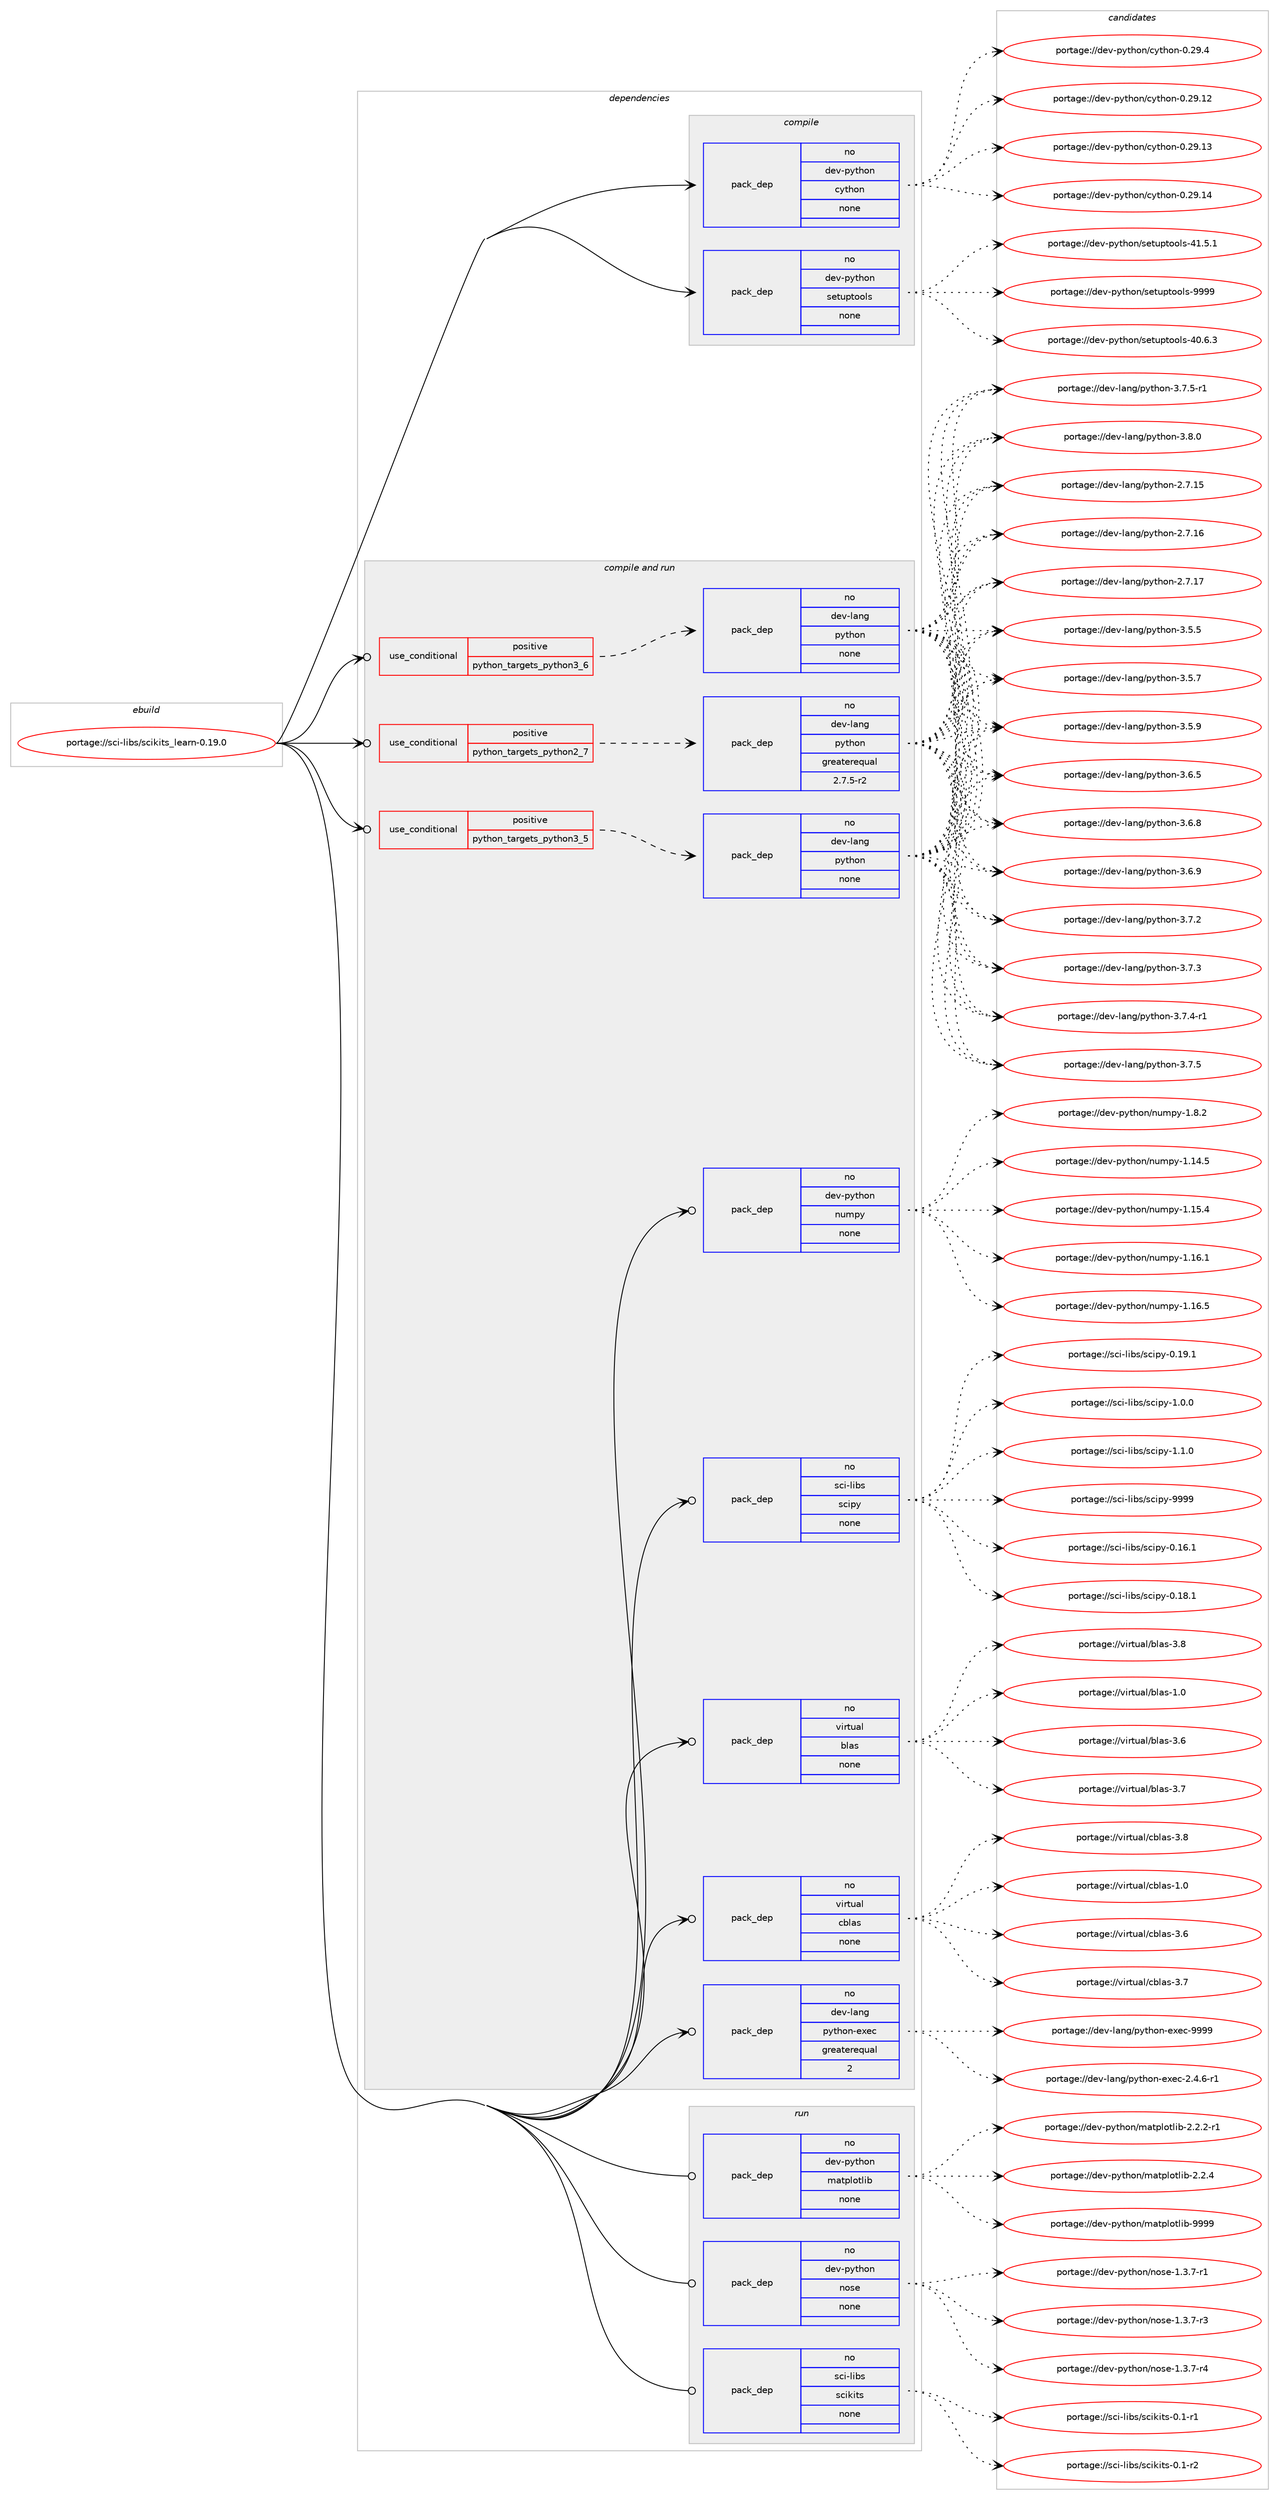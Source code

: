 digraph prolog {

# *************
# Graph options
# *************

newrank=true;
concentrate=true;
compound=true;
graph [rankdir=LR,fontname=Helvetica,fontsize=10,ranksep=1.5];#, ranksep=2.5, nodesep=0.2];
edge  [arrowhead=vee];
node  [fontname=Helvetica,fontsize=10];

# **********
# The ebuild
# **********

subgraph cluster_leftcol {
color=gray;
rank=same;
label=<<i>ebuild</i>>;
id [label="portage://sci-libs/scikits_learn-0.19.0", color=red, width=4, href="../sci-libs/scikits_learn-0.19.0.svg"];
}

# ****************
# The dependencies
# ****************

subgraph cluster_midcol {
color=gray;
label=<<i>dependencies</i>>;
subgraph cluster_compile {
fillcolor="#eeeeee";
style=filled;
label=<<i>compile</i>>;
subgraph pack288613 {
dependency392452 [label=<<TABLE BORDER="0" CELLBORDER="1" CELLSPACING="0" CELLPADDING="4" WIDTH="220"><TR><TD ROWSPAN="6" CELLPADDING="30">pack_dep</TD></TR><TR><TD WIDTH="110">no</TD></TR><TR><TD>dev-python</TD></TR><TR><TD>cython</TD></TR><TR><TD>none</TD></TR><TR><TD></TD></TR></TABLE>>, shape=none, color=blue];
}
id:e -> dependency392452:w [weight=20,style="solid",arrowhead="vee"];
subgraph pack288614 {
dependency392453 [label=<<TABLE BORDER="0" CELLBORDER="1" CELLSPACING="0" CELLPADDING="4" WIDTH="220"><TR><TD ROWSPAN="6" CELLPADDING="30">pack_dep</TD></TR><TR><TD WIDTH="110">no</TD></TR><TR><TD>dev-python</TD></TR><TR><TD>setuptools</TD></TR><TR><TD>none</TD></TR><TR><TD></TD></TR></TABLE>>, shape=none, color=blue];
}
id:e -> dependency392453:w [weight=20,style="solid",arrowhead="vee"];
}
subgraph cluster_compileandrun {
fillcolor="#eeeeee";
style=filled;
label=<<i>compile and run</i>>;
subgraph cond97166 {
dependency392454 [label=<<TABLE BORDER="0" CELLBORDER="1" CELLSPACING="0" CELLPADDING="4"><TR><TD ROWSPAN="3" CELLPADDING="10">use_conditional</TD></TR><TR><TD>positive</TD></TR><TR><TD>python_targets_python2_7</TD></TR></TABLE>>, shape=none, color=red];
subgraph pack288615 {
dependency392455 [label=<<TABLE BORDER="0" CELLBORDER="1" CELLSPACING="0" CELLPADDING="4" WIDTH="220"><TR><TD ROWSPAN="6" CELLPADDING="30">pack_dep</TD></TR><TR><TD WIDTH="110">no</TD></TR><TR><TD>dev-lang</TD></TR><TR><TD>python</TD></TR><TR><TD>greaterequal</TD></TR><TR><TD>2.7.5-r2</TD></TR></TABLE>>, shape=none, color=blue];
}
dependency392454:e -> dependency392455:w [weight=20,style="dashed",arrowhead="vee"];
}
id:e -> dependency392454:w [weight=20,style="solid",arrowhead="odotvee"];
subgraph cond97167 {
dependency392456 [label=<<TABLE BORDER="0" CELLBORDER="1" CELLSPACING="0" CELLPADDING="4"><TR><TD ROWSPAN="3" CELLPADDING="10">use_conditional</TD></TR><TR><TD>positive</TD></TR><TR><TD>python_targets_python3_5</TD></TR></TABLE>>, shape=none, color=red];
subgraph pack288616 {
dependency392457 [label=<<TABLE BORDER="0" CELLBORDER="1" CELLSPACING="0" CELLPADDING="4" WIDTH="220"><TR><TD ROWSPAN="6" CELLPADDING="30">pack_dep</TD></TR><TR><TD WIDTH="110">no</TD></TR><TR><TD>dev-lang</TD></TR><TR><TD>python</TD></TR><TR><TD>none</TD></TR><TR><TD></TD></TR></TABLE>>, shape=none, color=blue];
}
dependency392456:e -> dependency392457:w [weight=20,style="dashed",arrowhead="vee"];
}
id:e -> dependency392456:w [weight=20,style="solid",arrowhead="odotvee"];
subgraph cond97168 {
dependency392458 [label=<<TABLE BORDER="0" CELLBORDER="1" CELLSPACING="0" CELLPADDING="4"><TR><TD ROWSPAN="3" CELLPADDING="10">use_conditional</TD></TR><TR><TD>positive</TD></TR><TR><TD>python_targets_python3_6</TD></TR></TABLE>>, shape=none, color=red];
subgraph pack288617 {
dependency392459 [label=<<TABLE BORDER="0" CELLBORDER="1" CELLSPACING="0" CELLPADDING="4" WIDTH="220"><TR><TD ROWSPAN="6" CELLPADDING="30">pack_dep</TD></TR><TR><TD WIDTH="110">no</TD></TR><TR><TD>dev-lang</TD></TR><TR><TD>python</TD></TR><TR><TD>none</TD></TR><TR><TD></TD></TR></TABLE>>, shape=none, color=blue];
}
dependency392458:e -> dependency392459:w [weight=20,style="dashed",arrowhead="vee"];
}
id:e -> dependency392458:w [weight=20,style="solid",arrowhead="odotvee"];
subgraph pack288618 {
dependency392460 [label=<<TABLE BORDER="0" CELLBORDER="1" CELLSPACING="0" CELLPADDING="4" WIDTH="220"><TR><TD ROWSPAN="6" CELLPADDING="30">pack_dep</TD></TR><TR><TD WIDTH="110">no</TD></TR><TR><TD>dev-lang</TD></TR><TR><TD>python-exec</TD></TR><TR><TD>greaterequal</TD></TR><TR><TD>2</TD></TR></TABLE>>, shape=none, color=blue];
}
id:e -> dependency392460:w [weight=20,style="solid",arrowhead="odotvee"];
subgraph pack288619 {
dependency392461 [label=<<TABLE BORDER="0" CELLBORDER="1" CELLSPACING="0" CELLPADDING="4" WIDTH="220"><TR><TD ROWSPAN="6" CELLPADDING="30">pack_dep</TD></TR><TR><TD WIDTH="110">no</TD></TR><TR><TD>dev-python</TD></TR><TR><TD>numpy</TD></TR><TR><TD>none</TD></TR><TR><TD></TD></TR></TABLE>>, shape=none, color=blue];
}
id:e -> dependency392461:w [weight=20,style="solid",arrowhead="odotvee"];
subgraph pack288620 {
dependency392462 [label=<<TABLE BORDER="0" CELLBORDER="1" CELLSPACING="0" CELLPADDING="4" WIDTH="220"><TR><TD ROWSPAN="6" CELLPADDING="30">pack_dep</TD></TR><TR><TD WIDTH="110">no</TD></TR><TR><TD>sci-libs</TD></TR><TR><TD>scipy</TD></TR><TR><TD>none</TD></TR><TR><TD></TD></TR></TABLE>>, shape=none, color=blue];
}
id:e -> dependency392462:w [weight=20,style="solid",arrowhead="odotvee"];
subgraph pack288621 {
dependency392463 [label=<<TABLE BORDER="0" CELLBORDER="1" CELLSPACING="0" CELLPADDING="4" WIDTH="220"><TR><TD ROWSPAN="6" CELLPADDING="30">pack_dep</TD></TR><TR><TD WIDTH="110">no</TD></TR><TR><TD>virtual</TD></TR><TR><TD>blas</TD></TR><TR><TD>none</TD></TR><TR><TD></TD></TR></TABLE>>, shape=none, color=blue];
}
id:e -> dependency392463:w [weight=20,style="solid",arrowhead="odotvee"];
subgraph pack288622 {
dependency392464 [label=<<TABLE BORDER="0" CELLBORDER="1" CELLSPACING="0" CELLPADDING="4" WIDTH="220"><TR><TD ROWSPAN="6" CELLPADDING="30">pack_dep</TD></TR><TR><TD WIDTH="110">no</TD></TR><TR><TD>virtual</TD></TR><TR><TD>cblas</TD></TR><TR><TD>none</TD></TR><TR><TD></TD></TR></TABLE>>, shape=none, color=blue];
}
id:e -> dependency392464:w [weight=20,style="solid",arrowhead="odotvee"];
}
subgraph cluster_run {
fillcolor="#eeeeee";
style=filled;
label=<<i>run</i>>;
subgraph pack288623 {
dependency392465 [label=<<TABLE BORDER="0" CELLBORDER="1" CELLSPACING="0" CELLPADDING="4" WIDTH="220"><TR><TD ROWSPAN="6" CELLPADDING="30">pack_dep</TD></TR><TR><TD WIDTH="110">no</TD></TR><TR><TD>dev-python</TD></TR><TR><TD>matplotlib</TD></TR><TR><TD>none</TD></TR><TR><TD></TD></TR></TABLE>>, shape=none, color=blue];
}
id:e -> dependency392465:w [weight=20,style="solid",arrowhead="odot"];
subgraph pack288624 {
dependency392466 [label=<<TABLE BORDER="0" CELLBORDER="1" CELLSPACING="0" CELLPADDING="4" WIDTH="220"><TR><TD ROWSPAN="6" CELLPADDING="30">pack_dep</TD></TR><TR><TD WIDTH="110">no</TD></TR><TR><TD>dev-python</TD></TR><TR><TD>nose</TD></TR><TR><TD>none</TD></TR><TR><TD></TD></TR></TABLE>>, shape=none, color=blue];
}
id:e -> dependency392466:w [weight=20,style="solid",arrowhead="odot"];
subgraph pack288625 {
dependency392467 [label=<<TABLE BORDER="0" CELLBORDER="1" CELLSPACING="0" CELLPADDING="4" WIDTH="220"><TR><TD ROWSPAN="6" CELLPADDING="30">pack_dep</TD></TR><TR><TD WIDTH="110">no</TD></TR><TR><TD>sci-libs</TD></TR><TR><TD>scikits</TD></TR><TR><TD>none</TD></TR><TR><TD></TD></TR></TABLE>>, shape=none, color=blue];
}
id:e -> dependency392467:w [weight=20,style="solid",arrowhead="odot"];
}
}

# **************
# The candidates
# **************

subgraph cluster_choices {
rank=same;
color=gray;
label=<<i>candidates</i>>;

subgraph choice288613 {
color=black;
nodesep=1;
choiceportage1001011184511212111610411111047991211161041111104548465057464950 [label="portage://dev-python/cython-0.29.12", color=red, width=4,href="../dev-python/cython-0.29.12.svg"];
choiceportage1001011184511212111610411111047991211161041111104548465057464951 [label="portage://dev-python/cython-0.29.13", color=red, width=4,href="../dev-python/cython-0.29.13.svg"];
choiceportage1001011184511212111610411111047991211161041111104548465057464952 [label="portage://dev-python/cython-0.29.14", color=red, width=4,href="../dev-python/cython-0.29.14.svg"];
choiceportage10010111845112121116104111110479912111610411111045484650574652 [label="portage://dev-python/cython-0.29.4", color=red, width=4,href="../dev-python/cython-0.29.4.svg"];
dependency392452:e -> choiceportage1001011184511212111610411111047991211161041111104548465057464950:w [style=dotted,weight="100"];
dependency392452:e -> choiceportage1001011184511212111610411111047991211161041111104548465057464951:w [style=dotted,weight="100"];
dependency392452:e -> choiceportage1001011184511212111610411111047991211161041111104548465057464952:w [style=dotted,weight="100"];
dependency392452:e -> choiceportage10010111845112121116104111110479912111610411111045484650574652:w [style=dotted,weight="100"];
}
subgraph choice288614 {
color=black;
nodesep=1;
choiceportage100101118451121211161041111104711510111611711211611111110811545524846544651 [label="portage://dev-python/setuptools-40.6.3", color=red, width=4,href="../dev-python/setuptools-40.6.3.svg"];
choiceportage100101118451121211161041111104711510111611711211611111110811545524946534649 [label="portage://dev-python/setuptools-41.5.1", color=red, width=4,href="../dev-python/setuptools-41.5.1.svg"];
choiceportage10010111845112121116104111110471151011161171121161111111081154557575757 [label="portage://dev-python/setuptools-9999", color=red, width=4,href="../dev-python/setuptools-9999.svg"];
dependency392453:e -> choiceportage100101118451121211161041111104711510111611711211611111110811545524846544651:w [style=dotted,weight="100"];
dependency392453:e -> choiceportage100101118451121211161041111104711510111611711211611111110811545524946534649:w [style=dotted,weight="100"];
dependency392453:e -> choiceportage10010111845112121116104111110471151011161171121161111111081154557575757:w [style=dotted,weight="100"];
}
subgraph choice288615 {
color=black;
nodesep=1;
choiceportage10010111845108971101034711212111610411111045504655464953 [label="portage://dev-lang/python-2.7.15", color=red, width=4,href="../dev-lang/python-2.7.15.svg"];
choiceportage10010111845108971101034711212111610411111045504655464954 [label="portage://dev-lang/python-2.7.16", color=red, width=4,href="../dev-lang/python-2.7.16.svg"];
choiceportage10010111845108971101034711212111610411111045504655464955 [label="portage://dev-lang/python-2.7.17", color=red, width=4,href="../dev-lang/python-2.7.17.svg"];
choiceportage100101118451089711010347112121116104111110455146534653 [label="portage://dev-lang/python-3.5.5", color=red, width=4,href="../dev-lang/python-3.5.5.svg"];
choiceportage100101118451089711010347112121116104111110455146534655 [label="portage://dev-lang/python-3.5.7", color=red, width=4,href="../dev-lang/python-3.5.7.svg"];
choiceportage100101118451089711010347112121116104111110455146534657 [label="portage://dev-lang/python-3.5.9", color=red, width=4,href="../dev-lang/python-3.5.9.svg"];
choiceportage100101118451089711010347112121116104111110455146544653 [label="portage://dev-lang/python-3.6.5", color=red, width=4,href="../dev-lang/python-3.6.5.svg"];
choiceportage100101118451089711010347112121116104111110455146544656 [label="portage://dev-lang/python-3.6.8", color=red, width=4,href="../dev-lang/python-3.6.8.svg"];
choiceportage100101118451089711010347112121116104111110455146544657 [label="portage://dev-lang/python-3.6.9", color=red, width=4,href="../dev-lang/python-3.6.9.svg"];
choiceportage100101118451089711010347112121116104111110455146554650 [label="portage://dev-lang/python-3.7.2", color=red, width=4,href="../dev-lang/python-3.7.2.svg"];
choiceportage100101118451089711010347112121116104111110455146554651 [label="portage://dev-lang/python-3.7.3", color=red, width=4,href="../dev-lang/python-3.7.3.svg"];
choiceportage1001011184510897110103471121211161041111104551465546524511449 [label="portage://dev-lang/python-3.7.4-r1", color=red, width=4,href="../dev-lang/python-3.7.4-r1.svg"];
choiceportage100101118451089711010347112121116104111110455146554653 [label="portage://dev-lang/python-3.7.5", color=red, width=4,href="../dev-lang/python-3.7.5.svg"];
choiceportage1001011184510897110103471121211161041111104551465546534511449 [label="portage://dev-lang/python-3.7.5-r1", color=red, width=4,href="../dev-lang/python-3.7.5-r1.svg"];
choiceportage100101118451089711010347112121116104111110455146564648 [label="portage://dev-lang/python-3.8.0", color=red, width=4,href="../dev-lang/python-3.8.0.svg"];
dependency392455:e -> choiceportage10010111845108971101034711212111610411111045504655464953:w [style=dotted,weight="100"];
dependency392455:e -> choiceportage10010111845108971101034711212111610411111045504655464954:w [style=dotted,weight="100"];
dependency392455:e -> choiceportage10010111845108971101034711212111610411111045504655464955:w [style=dotted,weight="100"];
dependency392455:e -> choiceportage100101118451089711010347112121116104111110455146534653:w [style=dotted,weight="100"];
dependency392455:e -> choiceportage100101118451089711010347112121116104111110455146534655:w [style=dotted,weight="100"];
dependency392455:e -> choiceportage100101118451089711010347112121116104111110455146534657:w [style=dotted,weight="100"];
dependency392455:e -> choiceportage100101118451089711010347112121116104111110455146544653:w [style=dotted,weight="100"];
dependency392455:e -> choiceportage100101118451089711010347112121116104111110455146544656:w [style=dotted,weight="100"];
dependency392455:e -> choiceportage100101118451089711010347112121116104111110455146544657:w [style=dotted,weight="100"];
dependency392455:e -> choiceportage100101118451089711010347112121116104111110455146554650:w [style=dotted,weight="100"];
dependency392455:e -> choiceportage100101118451089711010347112121116104111110455146554651:w [style=dotted,weight="100"];
dependency392455:e -> choiceportage1001011184510897110103471121211161041111104551465546524511449:w [style=dotted,weight="100"];
dependency392455:e -> choiceportage100101118451089711010347112121116104111110455146554653:w [style=dotted,weight="100"];
dependency392455:e -> choiceportage1001011184510897110103471121211161041111104551465546534511449:w [style=dotted,weight="100"];
dependency392455:e -> choiceportage100101118451089711010347112121116104111110455146564648:w [style=dotted,weight="100"];
}
subgraph choice288616 {
color=black;
nodesep=1;
choiceportage10010111845108971101034711212111610411111045504655464953 [label="portage://dev-lang/python-2.7.15", color=red, width=4,href="../dev-lang/python-2.7.15.svg"];
choiceportage10010111845108971101034711212111610411111045504655464954 [label="portage://dev-lang/python-2.7.16", color=red, width=4,href="../dev-lang/python-2.7.16.svg"];
choiceportage10010111845108971101034711212111610411111045504655464955 [label="portage://dev-lang/python-2.7.17", color=red, width=4,href="../dev-lang/python-2.7.17.svg"];
choiceportage100101118451089711010347112121116104111110455146534653 [label="portage://dev-lang/python-3.5.5", color=red, width=4,href="../dev-lang/python-3.5.5.svg"];
choiceportage100101118451089711010347112121116104111110455146534655 [label="portage://dev-lang/python-3.5.7", color=red, width=4,href="../dev-lang/python-3.5.7.svg"];
choiceportage100101118451089711010347112121116104111110455146534657 [label="portage://dev-lang/python-3.5.9", color=red, width=4,href="../dev-lang/python-3.5.9.svg"];
choiceportage100101118451089711010347112121116104111110455146544653 [label="portage://dev-lang/python-3.6.5", color=red, width=4,href="../dev-lang/python-3.6.5.svg"];
choiceportage100101118451089711010347112121116104111110455146544656 [label="portage://dev-lang/python-3.6.8", color=red, width=4,href="../dev-lang/python-3.6.8.svg"];
choiceportage100101118451089711010347112121116104111110455146544657 [label="portage://dev-lang/python-3.6.9", color=red, width=4,href="../dev-lang/python-3.6.9.svg"];
choiceportage100101118451089711010347112121116104111110455146554650 [label="portage://dev-lang/python-3.7.2", color=red, width=4,href="../dev-lang/python-3.7.2.svg"];
choiceportage100101118451089711010347112121116104111110455146554651 [label="portage://dev-lang/python-3.7.3", color=red, width=4,href="../dev-lang/python-3.7.3.svg"];
choiceportage1001011184510897110103471121211161041111104551465546524511449 [label="portage://dev-lang/python-3.7.4-r1", color=red, width=4,href="../dev-lang/python-3.7.4-r1.svg"];
choiceportage100101118451089711010347112121116104111110455146554653 [label="portage://dev-lang/python-3.7.5", color=red, width=4,href="../dev-lang/python-3.7.5.svg"];
choiceportage1001011184510897110103471121211161041111104551465546534511449 [label="portage://dev-lang/python-3.7.5-r1", color=red, width=4,href="../dev-lang/python-3.7.5-r1.svg"];
choiceportage100101118451089711010347112121116104111110455146564648 [label="portage://dev-lang/python-3.8.0", color=red, width=4,href="../dev-lang/python-3.8.0.svg"];
dependency392457:e -> choiceportage10010111845108971101034711212111610411111045504655464953:w [style=dotted,weight="100"];
dependency392457:e -> choiceportage10010111845108971101034711212111610411111045504655464954:w [style=dotted,weight="100"];
dependency392457:e -> choiceportage10010111845108971101034711212111610411111045504655464955:w [style=dotted,weight="100"];
dependency392457:e -> choiceportage100101118451089711010347112121116104111110455146534653:w [style=dotted,weight="100"];
dependency392457:e -> choiceportage100101118451089711010347112121116104111110455146534655:w [style=dotted,weight="100"];
dependency392457:e -> choiceportage100101118451089711010347112121116104111110455146534657:w [style=dotted,weight="100"];
dependency392457:e -> choiceportage100101118451089711010347112121116104111110455146544653:w [style=dotted,weight="100"];
dependency392457:e -> choiceportage100101118451089711010347112121116104111110455146544656:w [style=dotted,weight="100"];
dependency392457:e -> choiceportage100101118451089711010347112121116104111110455146544657:w [style=dotted,weight="100"];
dependency392457:e -> choiceportage100101118451089711010347112121116104111110455146554650:w [style=dotted,weight="100"];
dependency392457:e -> choiceportage100101118451089711010347112121116104111110455146554651:w [style=dotted,weight="100"];
dependency392457:e -> choiceportage1001011184510897110103471121211161041111104551465546524511449:w [style=dotted,weight="100"];
dependency392457:e -> choiceportage100101118451089711010347112121116104111110455146554653:w [style=dotted,weight="100"];
dependency392457:e -> choiceportage1001011184510897110103471121211161041111104551465546534511449:w [style=dotted,weight="100"];
dependency392457:e -> choiceportage100101118451089711010347112121116104111110455146564648:w [style=dotted,weight="100"];
}
subgraph choice288617 {
color=black;
nodesep=1;
choiceportage10010111845108971101034711212111610411111045504655464953 [label="portage://dev-lang/python-2.7.15", color=red, width=4,href="../dev-lang/python-2.7.15.svg"];
choiceportage10010111845108971101034711212111610411111045504655464954 [label="portage://dev-lang/python-2.7.16", color=red, width=4,href="../dev-lang/python-2.7.16.svg"];
choiceportage10010111845108971101034711212111610411111045504655464955 [label="portage://dev-lang/python-2.7.17", color=red, width=4,href="../dev-lang/python-2.7.17.svg"];
choiceportage100101118451089711010347112121116104111110455146534653 [label="portage://dev-lang/python-3.5.5", color=red, width=4,href="../dev-lang/python-3.5.5.svg"];
choiceportage100101118451089711010347112121116104111110455146534655 [label="portage://dev-lang/python-3.5.7", color=red, width=4,href="../dev-lang/python-3.5.7.svg"];
choiceportage100101118451089711010347112121116104111110455146534657 [label="portage://dev-lang/python-3.5.9", color=red, width=4,href="../dev-lang/python-3.5.9.svg"];
choiceportage100101118451089711010347112121116104111110455146544653 [label="portage://dev-lang/python-3.6.5", color=red, width=4,href="../dev-lang/python-3.6.5.svg"];
choiceportage100101118451089711010347112121116104111110455146544656 [label="portage://dev-lang/python-3.6.8", color=red, width=4,href="../dev-lang/python-3.6.8.svg"];
choiceportage100101118451089711010347112121116104111110455146544657 [label="portage://dev-lang/python-3.6.9", color=red, width=4,href="../dev-lang/python-3.6.9.svg"];
choiceportage100101118451089711010347112121116104111110455146554650 [label="portage://dev-lang/python-3.7.2", color=red, width=4,href="../dev-lang/python-3.7.2.svg"];
choiceportage100101118451089711010347112121116104111110455146554651 [label="portage://dev-lang/python-3.7.3", color=red, width=4,href="../dev-lang/python-3.7.3.svg"];
choiceportage1001011184510897110103471121211161041111104551465546524511449 [label="portage://dev-lang/python-3.7.4-r1", color=red, width=4,href="../dev-lang/python-3.7.4-r1.svg"];
choiceportage100101118451089711010347112121116104111110455146554653 [label="portage://dev-lang/python-3.7.5", color=red, width=4,href="../dev-lang/python-3.7.5.svg"];
choiceportage1001011184510897110103471121211161041111104551465546534511449 [label="portage://dev-lang/python-3.7.5-r1", color=red, width=4,href="../dev-lang/python-3.7.5-r1.svg"];
choiceportage100101118451089711010347112121116104111110455146564648 [label="portage://dev-lang/python-3.8.0", color=red, width=4,href="../dev-lang/python-3.8.0.svg"];
dependency392459:e -> choiceportage10010111845108971101034711212111610411111045504655464953:w [style=dotted,weight="100"];
dependency392459:e -> choiceportage10010111845108971101034711212111610411111045504655464954:w [style=dotted,weight="100"];
dependency392459:e -> choiceportage10010111845108971101034711212111610411111045504655464955:w [style=dotted,weight="100"];
dependency392459:e -> choiceportage100101118451089711010347112121116104111110455146534653:w [style=dotted,weight="100"];
dependency392459:e -> choiceportage100101118451089711010347112121116104111110455146534655:w [style=dotted,weight="100"];
dependency392459:e -> choiceportage100101118451089711010347112121116104111110455146534657:w [style=dotted,weight="100"];
dependency392459:e -> choiceportage100101118451089711010347112121116104111110455146544653:w [style=dotted,weight="100"];
dependency392459:e -> choiceportage100101118451089711010347112121116104111110455146544656:w [style=dotted,weight="100"];
dependency392459:e -> choiceportage100101118451089711010347112121116104111110455146544657:w [style=dotted,weight="100"];
dependency392459:e -> choiceportage100101118451089711010347112121116104111110455146554650:w [style=dotted,weight="100"];
dependency392459:e -> choiceportage100101118451089711010347112121116104111110455146554651:w [style=dotted,weight="100"];
dependency392459:e -> choiceportage1001011184510897110103471121211161041111104551465546524511449:w [style=dotted,weight="100"];
dependency392459:e -> choiceportage100101118451089711010347112121116104111110455146554653:w [style=dotted,weight="100"];
dependency392459:e -> choiceportage1001011184510897110103471121211161041111104551465546534511449:w [style=dotted,weight="100"];
dependency392459:e -> choiceportage100101118451089711010347112121116104111110455146564648:w [style=dotted,weight="100"];
}
subgraph choice288618 {
color=black;
nodesep=1;
choiceportage10010111845108971101034711212111610411111045101120101994550465246544511449 [label="portage://dev-lang/python-exec-2.4.6-r1", color=red, width=4,href="../dev-lang/python-exec-2.4.6-r1.svg"];
choiceportage10010111845108971101034711212111610411111045101120101994557575757 [label="portage://dev-lang/python-exec-9999", color=red, width=4,href="../dev-lang/python-exec-9999.svg"];
dependency392460:e -> choiceportage10010111845108971101034711212111610411111045101120101994550465246544511449:w [style=dotted,weight="100"];
dependency392460:e -> choiceportage10010111845108971101034711212111610411111045101120101994557575757:w [style=dotted,weight="100"];
}
subgraph choice288619 {
color=black;
nodesep=1;
choiceportage100101118451121211161041111104711011710911212145494649524653 [label="portage://dev-python/numpy-1.14.5", color=red, width=4,href="../dev-python/numpy-1.14.5.svg"];
choiceportage100101118451121211161041111104711011710911212145494649534652 [label="portage://dev-python/numpy-1.15.4", color=red, width=4,href="../dev-python/numpy-1.15.4.svg"];
choiceportage100101118451121211161041111104711011710911212145494649544649 [label="portage://dev-python/numpy-1.16.1", color=red, width=4,href="../dev-python/numpy-1.16.1.svg"];
choiceportage100101118451121211161041111104711011710911212145494649544653 [label="portage://dev-python/numpy-1.16.5", color=red, width=4,href="../dev-python/numpy-1.16.5.svg"];
choiceportage1001011184511212111610411111047110117109112121454946564650 [label="portage://dev-python/numpy-1.8.2", color=red, width=4,href="../dev-python/numpy-1.8.2.svg"];
dependency392461:e -> choiceportage100101118451121211161041111104711011710911212145494649524653:w [style=dotted,weight="100"];
dependency392461:e -> choiceportage100101118451121211161041111104711011710911212145494649534652:w [style=dotted,weight="100"];
dependency392461:e -> choiceportage100101118451121211161041111104711011710911212145494649544649:w [style=dotted,weight="100"];
dependency392461:e -> choiceportage100101118451121211161041111104711011710911212145494649544653:w [style=dotted,weight="100"];
dependency392461:e -> choiceportage1001011184511212111610411111047110117109112121454946564650:w [style=dotted,weight="100"];
}
subgraph choice288620 {
color=black;
nodesep=1;
choiceportage115991054510810598115471159910511212145484649544649 [label="portage://sci-libs/scipy-0.16.1", color=red, width=4,href="../sci-libs/scipy-0.16.1.svg"];
choiceportage115991054510810598115471159910511212145484649564649 [label="portage://sci-libs/scipy-0.18.1", color=red, width=4,href="../sci-libs/scipy-0.18.1.svg"];
choiceportage115991054510810598115471159910511212145484649574649 [label="portage://sci-libs/scipy-0.19.1", color=red, width=4,href="../sci-libs/scipy-0.19.1.svg"];
choiceportage1159910545108105981154711599105112121454946484648 [label="portage://sci-libs/scipy-1.0.0", color=red, width=4,href="../sci-libs/scipy-1.0.0.svg"];
choiceportage1159910545108105981154711599105112121454946494648 [label="portage://sci-libs/scipy-1.1.0", color=red, width=4,href="../sci-libs/scipy-1.1.0.svg"];
choiceportage11599105451081059811547115991051121214557575757 [label="portage://sci-libs/scipy-9999", color=red, width=4,href="../sci-libs/scipy-9999.svg"];
dependency392462:e -> choiceportage115991054510810598115471159910511212145484649544649:w [style=dotted,weight="100"];
dependency392462:e -> choiceportage115991054510810598115471159910511212145484649564649:w [style=dotted,weight="100"];
dependency392462:e -> choiceportage115991054510810598115471159910511212145484649574649:w [style=dotted,weight="100"];
dependency392462:e -> choiceportage1159910545108105981154711599105112121454946484648:w [style=dotted,weight="100"];
dependency392462:e -> choiceportage1159910545108105981154711599105112121454946494648:w [style=dotted,weight="100"];
dependency392462:e -> choiceportage11599105451081059811547115991051121214557575757:w [style=dotted,weight="100"];
}
subgraph choice288621 {
color=black;
nodesep=1;
choiceportage1181051141161179710847981089711545494648 [label="portage://virtual/blas-1.0", color=red, width=4,href="../virtual/blas-1.0.svg"];
choiceportage1181051141161179710847981089711545514654 [label="portage://virtual/blas-3.6", color=red, width=4,href="../virtual/blas-3.6.svg"];
choiceportage1181051141161179710847981089711545514655 [label="portage://virtual/blas-3.7", color=red, width=4,href="../virtual/blas-3.7.svg"];
choiceportage1181051141161179710847981089711545514656 [label="portage://virtual/blas-3.8", color=red, width=4,href="../virtual/blas-3.8.svg"];
dependency392463:e -> choiceportage1181051141161179710847981089711545494648:w [style=dotted,weight="100"];
dependency392463:e -> choiceportage1181051141161179710847981089711545514654:w [style=dotted,weight="100"];
dependency392463:e -> choiceportage1181051141161179710847981089711545514655:w [style=dotted,weight="100"];
dependency392463:e -> choiceportage1181051141161179710847981089711545514656:w [style=dotted,weight="100"];
}
subgraph choice288622 {
color=black;
nodesep=1;
choiceportage118105114116117971084799981089711545494648 [label="portage://virtual/cblas-1.0", color=red, width=4,href="../virtual/cblas-1.0.svg"];
choiceportage118105114116117971084799981089711545514654 [label="portage://virtual/cblas-3.6", color=red, width=4,href="../virtual/cblas-3.6.svg"];
choiceportage118105114116117971084799981089711545514655 [label="portage://virtual/cblas-3.7", color=red, width=4,href="../virtual/cblas-3.7.svg"];
choiceportage118105114116117971084799981089711545514656 [label="portage://virtual/cblas-3.8", color=red, width=4,href="../virtual/cblas-3.8.svg"];
dependency392464:e -> choiceportage118105114116117971084799981089711545494648:w [style=dotted,weight="100"];
dependency392464:e -> choiceportage118105114116117971084799981089711545514654:w [style=dotted,weight="100"];
dependency392464:e -> choiceportage118105114116117971084799981089711545514655:w [style=dotted,weight="100"];
dependency392464:e -> choiceportage118105114116117971084799981089711545514656:w [style=dotted,weight="100"];
}
subgraph choice288623 {
color=black;
nodesep=1;
choiceportage100101118451121211161041111104710997116112108111116108105984550465046504511449 [label="portage://dev-python/matplotlib-2.2.2-r1", color=red, width=4,href="../dev-python/matplotlib-2.2.2-r1.svg"];
choiceportage10010111845112121116104111110471099711611210811111610810598455046504652 [label="portage://dev-python/matplotlib-2.2.4", color=red, width=4,href="../dev-python/matplotlib-2.2.4.svg"];
choiceportage100101118451121211161041111104710997116112108111116108105984557575757 [label="portage://dev-python/matplotlib-9999", color=red, width=4,href="../dev-python/matplotlib-9999.svg"];
dependency392465:e -> choiceportage100101118451121211161041111104710997116112108111116108105984550465046504511449:w [style=dotted,weight="100"];
dependency392465:e -> choiceportage10010111845112121116104111110471099711611210811111610810598455046504652:w [style=dotted,weight="100"];
dependency392465:e -> choiceportage100101118451121211161041111104710997116112108111116108105984557575757:w [style=dotted,weight="100"];
}
subgraph choice288624 {
color=black;
nodesep=1;
choiceportage10010111845112121116104111110471101111151014549465146554511449 [label="portage://dev-python/nose-1.3.7-r1", color=red, width=4,href="../dev-python/nose-1.3.7-r1.svg"];
choiceportage10010111845112121116104111110471101111151014549465146554511451 [label="portage://dev-python/nose-1.3.7-r3", color=red, width=4,href="../dev-python/nose-1.3.7-r3.svg"];
choiceportage10010111845112121116104111110471101111151014549465146554511452 [label="portage://dev-python/nose-1.3.7-r4", color=red, width=4,href="../dev-python/nose-1.3.7-r4.svg"];
dependency392466:e -> choiceportage10010111845112121116104111110471101111151014549465146554511449:w [style=dotted,weight="100"];
dependency392466:e -> choiceportage10010111845112121116104111110471101111151014549465146554511451:w [style=dotted,weight="100"];
dependency392466:e -> choiceportage10010111845112121116104111110471101111151014549465146554511452:w [style=dotted,weight="100"];
}
subgraph choice288625 {
color=black;
nodesep=1;
choiceportage1159910545108105981154711599105107105116115454846494511449 [label="portage://sci-libs/scikits-0.1-r1", color=red, width=4,href="../sci-libs/scikits-0.1-r1.svg"];
choiceportage1159910545108105981154711599105107105116115454846494511450 [label="portage://sci-libs/scikits-0.1-r2", color=red, width=4,href="../sci-libs/scikits-0.1-r2.svg"];
dependency392467:e -> choiceportage1159910545108105981154711599105107105116115454846494511449:w [style=dotted,weight="100"];
dependency392467:e -> choiceportage1159910545108105981154711599105107105116115454846494511450:w [style=dotted,weight="100"];
}
}

}
